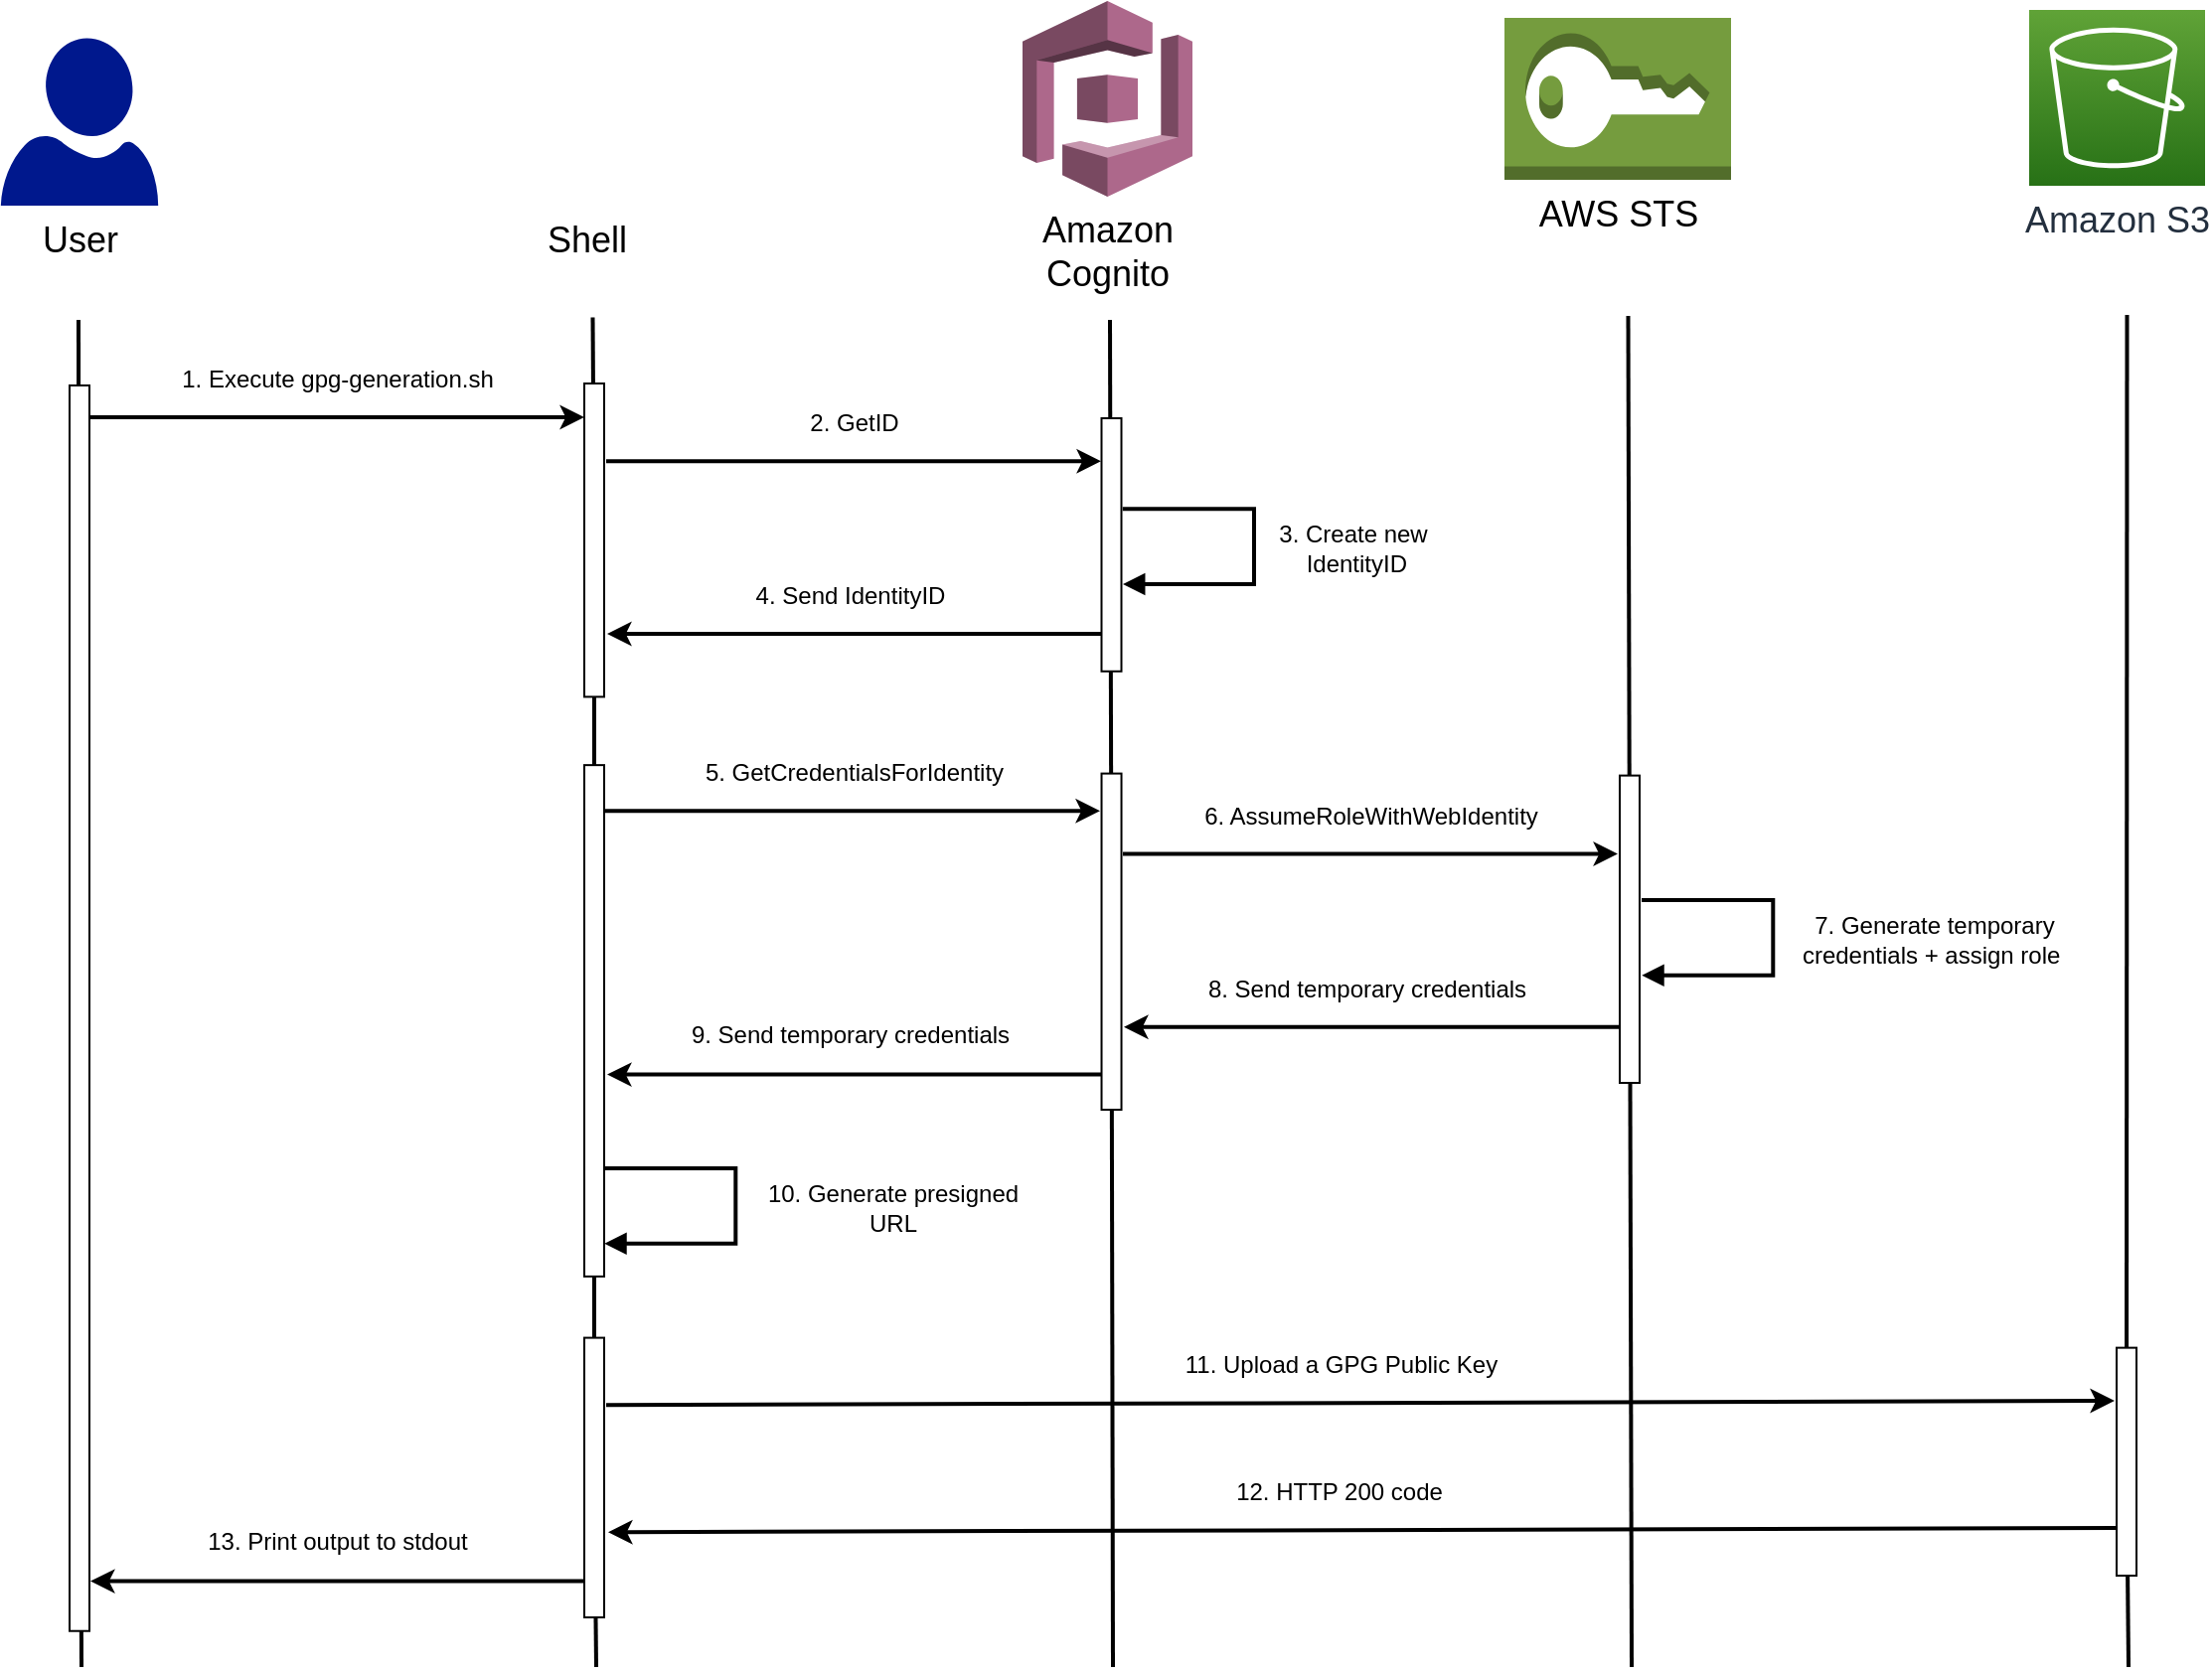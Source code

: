 <mxfile version="21.3.4">
  <diagram id="TBylTus64fqfxu123b60" name="Page-1">
    <mxGraphModel dx="1242" dy="747" grid="1" gridSize="10" guides="1" tooltips="1" connect="1" arrows="1" fold="1" page="1" pageScale="1" pageWidth="827" pageHeight="1169" math="0" shadow="0">
      <root>
        <mxCell id="0" />
        <mxCell id="1" parent="0" />
        <mxCell id="h6HrE7nHWte762xZoorV-7" value="&lt;font style=&quot;font-size: 18px;&quot;&gt;Amazon &lt;br&gt;Cognito&lt;/font&gt;" style="outlineConnect=0;dashed=0;verticalLabelPosition=bottom;verticalAlign=top;align=center;html=1;shape=mxgraph.aws3.cognito;fillColor=#AD688B;gradientColor=none;" parent="1" vertex="1">
          <mxGeometry x="583.5" y="121.5" width="85.5" height="98.5" as="geometry" />
        </mxCell>
        <mxCell id="h6HrE7nHWte762xZoorV-8" value="&lt;font style=&quot;font-size: 18px;&quot;&gt;AWS STS&lt;/font&gt;" style="outlineConnect=0;dashed=0;verticalLabelPosition=bottom;verticalAlign=top;align=center;html=1;shape=mxgraph.aws3.sts;fillColor=#759C3E;gradientColor=none;" parent="1" vertex="1">
          <mxGeometry x="825.99" y="130" width="114.01" height="81.5" as="geometry" />
        </mxCell>
        <mxCell id="h6HrE7nHWte762xZoorV-14" value="" style="endArrow=none;html=1;rounded=0;fontSize=20;strokeWidth=2;startArrow=none;" parent="1" source="h6HrE7nHWte762xZoorV-18" edge="1">
          <mxGeometry width="50" height="50" relative="1" as="geometry">
            <mxPoint x="110" y="792" as="sourcePoint" />
            <mxPoint x="108.5" y="282" as="targetPoint" />
          </mxGeometry>
        </mxCell>
        <mxCell id="h6HrE7nHWte762xZoorV-15" value="" style="endArrow=none;html=1;rounded=0;fontSize=20;strokeWidth=2;startArrow=none;" parent="1" source="h6HrE7nHWte762xZoorV-21" edge="1">
          <mxGeometry width="50" height="50" relative="1" as="geometry">
            <mxPoint x="368.75" y="790.75" as="sourcePoint" />
            <mxPoint x="367.25" y="280.75" as="targetPoint" />
          </mxGeometry>
        </mxCell>
        <mxCell id="h6HrE7nHWte762xZoorV-16" value="" style="endArrow=none;html=1;rounded=0;fontSize=20;strokeWidth=2;startArrow=none;" parent="1" source="h6HrE7nHWte762xZoorV-39" edge="1">
          <mxGeometry width="50" height="50" relative="1" as="geometry">
            <mxPoint x="629" y="792" as="sourcePoint" />
            <mxPoint x="627.5" y="282" as="targetPoint" />
          </mxGeometry>
        </mxCell>
        <mxCell id="h6HrE7nHWte762xZoorV-17" value="" style="endArrow=none;html=1;rounded=0;fontSize=20;strokeWidth=2;" parent="1" edge="1">
          <mxGeometry width="50" height="50" relative="1" as="geometry">
            <mxPoint x="890" y="960" as="sourcePoint" />
            <mxPoint x="888.25" y="280" as="targetPoint" />
          </mxGeometry>
        </mxCell>
        <mxCell id="h6HrE7nHWte762xZoorV-18" value="" style="rounded=0;whiteSpace=wrap;html=1;fontSize=20;rotation=90;" parent="1" vertex="1">
          <mxGeometry x="-204.43" y="623.43" width="626.87" height="10" as="geometry" />
        </mxCell>
        <mxCell id="h6HrE7nHWte762xZoorV-19" value="" style="endArrow=none;html=1;rounded=0;fontSize=20;strokeWidth=2;" parent="1" target="h6HrE7nHWte762xZoorV-18" edge="1">
          <mxGeometry width="50" height="50" relative="1" as="geometry">
            <mxPoint x="110" y="960" as="sourcePoint" />
            <mxPoint x="108.5" y="282" as="targetPoint" />
          </mxGeometry>
        </mxCell>
        <mxCell id="h6HrE7nHWte762xZoorV-20" value="" style="endArrow=classic;html=1;rounded=0;strokeWidth=2;fontSize=20;" parent="1" edge="1">
          <mxGeometry width="50" height="50" relative="1" as="geometry">
            <mxPoint x="114" y="331" as="sourcePoint" />
            <mxPoint x="363" y="331" as="targetPoint" />
          </mxGeometry>
        </mxCell>
        <mxCell id="h6HrE7nHWte762xZoorV-21" value="" style="rounded=0;whiteSpace=wrap;html=1;fontSize=20;rotation=90;" parent="1" vertex="1">
          <mxGeometry x="289.15" y="387.86" width="157.69" height="10" as="geometry" />
        </mxCell>
        <mxCell id="h6HrE7nHWte762xZoorV-24" value="" style="endArrow=none;html=1;rounded=0;fontSize=20;strokeWidth=2;startArrow=none;" parent="1" source="h6HrE7nHWte762xZoorV-77" target="h6HrE7nHWte762xZoorV-21" edge="1">
          <mxGeometry width="50" height="50" relative="1" as="geometry">
            <mxPoint x="369" y="890" as="sourcePoint" />
            <mxPoint x="367.25" y="280.75" as="targetPoint" />
          </mxGeometry>
        </mxCell>
        <mxCell id="h6HrE7nHWte762xZoorV-26" value="1. Execute gpg-generation.sh" style="text;html=1;strokeColor=none;fillColor=none;align=center;verticalAlign=middle;whiteSpace=wrap;rounded=0;fontSize=12;" parent="1" vertex="1">
          <mxGeometry x="156" y="297" width="166" height="30" as="geometry" />
        </mxCell>
        <mxCell id="h6HrE7nHWte762xZoorV-29" value="2. GetID" style="text;html=1;strokeColor=none;fillColor=none;align=center;verticalAlign=middle;whiteSpace=wrap;rounded=0;fontSize=12;" parent="1" vertex="1">
          <mxGeometry x="416" y="319" width="166" height="30" as="geometry" />
        </mxCell>
        <mxCell id="h6HrE7nHWte762xZoorV-33" value="" style="edgeStyle=orthogonalEdgeStyle;html=1;align=left;spacingLeft=2;endArrow=block;rounded=0;strokeWidth=2;fontSize=12;" parent="1" edge="1">
          <mxGeometry x="0.467" y="26" relative="1" as="geometry">
            <mxPoint x="633.87" y="377.13" as="sourcePoint" />
            <Array as="points">
              <mxPoint x="700" y="377" />
              <mxPoint x="700" y="415" />
              <mxPoint x="639" y="415" />
            </Array>
            <mxPoint x="634" y="415" as="targetPoint" />
            <mxPoint as="offset" />
          </mxGeometry>
        </mxCell>
        <mxCell id="h6HrE7nHWte762xZoorV-34" value="" style="rounded=0;whiteSpace=wrap;html=1;fontSize=20;rotation=90;" parent="1" vertex="1">
          <mxGeometry x="564.56" y="390.19" width="127.38" height="10" as="geometry" />
        </mxCell>
        <mxCell id="h6HrE7nHWte762xZoorV-35" value="" style="endArrow=classic;html=1;rounded=0;strokeWidth=2;fontSize=20;" parent="1" edge="1">
          <mxGeometry width="50" height="50" relative="1" as="geometry">
            <mxPoint x="374" y="353.13" as="sourcePoint" />
            <mxPoint x="623" y="353.13" as="targetPoint" />
          </mxGeometry>
        </mxCell>
        <mxCell id="h6HrE7nHWte762xZoorV-36" value="3. Create new&lt;br&gt;&amp;nbsp;IdentityID" style="text;html=1;strokeColor=none;fillColor=none;align=center;verticalAlign=middle;whiteSpace=wrap;rounded=0;fontSize=12;" parent="1" vertex="1">
          <mxGeometry x="705" y="382.19" width="90" height="30" as="geometry" />
        </mxCell>
        <mxCell id="h6HrE7nHWte762xZoorV-37" value="" style="endArrow=none;html=1;rounded=0;strokeWidth=2;fontSize=20;startArrow=classic;startFill=1;endFill=0;" parent="1" edge="1">
          <mxGeometry width="50" height="50" relative="1" as="geometry">
            <mxPoint x="374.5" y="440" as="sourcePoint" />
            <mxPoint x="623.5" y="440" as="targetPoint" />
          </mxGeometry>
        </mxCell>
        <mxCell id="h6HrE7nHWte762xZoorV-38" value="4. Send IdentityID" style="text;html=1;strokeColor=none;fillColor=none;align=center;verticalAlign=middle;whiteSpace=wrap;rounded=0;fontSize=12;" parent="1" vertex="1">
          <mxGeometry x="414" y="406.19" width="166" height="30" as="geometry" />
        </mxCell>
        <mxCell id="h6HrE7nHWte762xZoorV-39" value="" style="rounded=0;whiteSpace=wrap;html=1;fontSize=20;rotation=90;" parent="1" vertex="1">
          <mxGeometry x="543.65" y="589.92" width="169.23" height="10" as="geometry" />
        </mxCell>
        <mxCell id="h6HrE7nHWte762xZoorV-40" value="" style="endArrow=none;html=1;rounded=0;fontSize=20;strokeWidth=2;" parent="1" target="h6HrE7nHWte762xZoorV-39" edge="1">
          <mxGeometry width="50" height="50" relative="1" as="geometry">
            <mxPoint x="629" y="960" as="sourcePoint" />
            <mxPoint x="627.5" y="282" as="targetPoint" />
          </mxGeometry>
        </mxCell>
        <mxCell id="h6HrE7nHWte762xZoorV-41" value="5. GetCredentialsForIdentity" style="text;html=1;strokeColor=none;fillColor=none;align=center;verticalAlign=middle;whiteSpace=wrap;rounded=0;fontSize=12;" parent="1" vertex="1">
          <mxGeometry x="415.5" y="495" width="166" height="30" as="geometry" />
        </mxCell>
        <mxCell id="h6HrE7nHWte762xZoorV-42" value="" style="endArrow=classic;html=1;rounded=0;strokeWidth=2;fontSize=20;" parent="1" edge="1">
          <mxGeometry width="50" height="50" relative="1" as="geometry">
            <mxPoint x="373.5" y="529.13" as="sourcePoint" />
            <mxPoint x="622.5" y="529.13" as="targetPoint" />
          </mxGeometry>
        </mxCell>
        <mxCell id="h6HrE7nHWte762xZoorV-43" value="" style="rounded=0;whiteSpace=wrap;html=1;fontSize=20;rotation=90;" parent="1" vertex="1">
          <mxGeometry x="811.65" y="583.66" width="154.69" height="10" as="geometry" />
        </mxCell>
        <mxCell id="h6HrE7nHWte762xZoorV-45" value="6. AssumeRoleWithWebIdentity" style="text;html=1;strokeColor=none;fillColor=none;align=center;verticalAlign=middle;whiteSpace=wrap;rounded=0;fontSize=12;" parent="1" vertex="1">
          <mxGeometry x="672" y="516.65" width="174" height="30" as="geometry" />
        </mxCell>
        <mxCell id="h6HrE7nHWte762xZoorV-46" value="" style="endArrow=classic;html=1;rounded=0;strokeWidth=2;fontSize=20;" parent="1" edge="1">
          <mxGeometry width="50" height="50" relative="1" as="geometry">
            <mxPoint x="634" y="550.78" as="sourcePoint" />
            <mxPoint x="883" y="550.78" as="targetPoint" />
          </mxGeometry>
        </mxCell>
        <mxCell id="h6HrE7nHWte762xZoorV-47" value="" style="edgeStyle=orthogonalEdgeStyle;html=1;align=left;spacingLeft=2;endArrow=block;rounded=0;strokeWidth=2;fontSize=12;" parent="1" edge="1">
          <mxGeometry x="0.467" y="26" relative="1" as="geometry">
            <mxPoint x="895.0" y="574.02" as="sourcePoint" />
            <Array as="points">
              <mxPoint x="961.13" y="573.89" />
              <mxPoint x="961.13" y="611.89" />
              <mxPoint x="900.13" y="611.89" />
            </Array>
            <mxPoint x="895.13" y="611.89" as="targetPoint" />
            <mxPoint as="offset" />
          </mxGeometry>
        </mxCell>
        <mxCell id="h6HrE7nHWte762xZoorV-48" value="7. Generate temporary credentials + assign role&amp;nbsp;" style="text;html=1;strokeColor=none;fillColor=none;align=center;verticalAlign=middle;whiteSpace=wrap;rounded=0;fontSize=12;" parent="1" vertex="1">
          <mxGeometry x="966.13" y="579.08" width="152.87" height="30" as="geometry" />
        </mxCell>
        <mxCell id="h6HrE7nHWte762xZoorV-49" value="" style="endArrow=none;html=1;rounded=0;strokeWidth=2;fontSize=20;startArrow=classic;startFill=1;endFill=0;" parent="1" edge="1">
          <mxGeometry width="50" height="50" relative="1" as="geometry">
            <mxPoint x="634.5" y="637.89" as="sourcePoint" />
            <mxPoint x="883.5" y="637.89" as="targetPoint" />
          </mxGeometry>
        </mxCell>
        <mxCell id="h6HrE7nHWte762xZoorV-50" value="8. Send temporary credentials" style="text;html=1;strokeColor=none;fillColor=none;align=center;verticalAlign=middle;whiteSpace=wrap;rounded=0;fontSize=12;" parent="1" vertex="1">
          <mxGeometry x="674" y="604.08" width="166" height="30" as="geometry" />
        </mxCell>
        <mxCell id="h6HrE7nHWte762xZoorV-51" value="" style="endArrow=none;html=1;rounded=0;strokeWidth=2;fontSize=20;startArrow=classic;startFill=1;endFill=0;" parent="1" edge="1">
          <mxGeometry width="50" height="50" relative="1" as="geometry">
            <mxPoint x="374.5" y="661.81" as="sourcePoint" />
            <mxPoint x="623.5" y="661.81" as="targetPoint" />
          </mxGeometry>
        </mxCell>
        <mxCell id="h6HrE7nHWte762xZoorV-52" value="9. Send temporary credentials" style="text;html=1;strokeColor=none;fillColor=none;align=center;verticalAlign=middle;whiteSpace=wrap;rounded=0;fontSize=12;" parent="1" vertex="1">
          <mxGeometry x="414" y="627.0" width="166" height="30" as="geometry" />
        </mxCell>
        <mxCell id="h6HrE7nHWte762xZoorV-56" value="" style="endArrow=none;html=1;rounded=0;fontSize=20;strokeWidth=2;startArrow=none;" parent="1" source="h6HrE7nHWte762xZoorV-63" edge="1">
          <mxGeometry width="50" height="50" relative="1" as="geometry">
            <mxPoint x="1139" y="830" as="sourcePoint" />
            <mxPoint x="1139.25" y="279.5" as="targetPoint" />
          </mxGeometry>
        </mxCell>
        <mxCell id="h6HrE7nHWte762xZoorV-57" value="11. Upload a GPG Public Key" style="text;html=1;strokeColor=none;fillColor=none;align=center;verticalAlign=middle;whiteSpace=wrap;rounded=0;fontSize=12;" parent="1" vertex="1">
          <mxGeometry x="661" y="793" width="166" height="30" as="geometry" />
        </mxCell>
        <mxCell id="h6HrE7nHWte762xZoorV-58" value="" style="endArrow=classic;html=1;rounded=0;strokeWidth=2;fontSize=20;" parent="1" edge="1">
          <mxGeometry width="50" height="50" relative="1" as="geometry">
            <mxPoint x="374.0" y="828.13" as="sourcePoint" />
            <mxPoint x="1133" y="826" as="targetPoint" />
          </mxGeometry>
        </mxCell>
        <mxCell id="h6HrE7nHWte762xZoorV-63" value="" style="rounded=0;whiteSpace=wrap;html=1;fontSize=20;rotation=90;" parent="1" vertex="1">
          <mxGeometry x="1081.66" y="851.66" width="114.69" height="10" as="geometry" />
        </mxCell>
        <mxCell id="h6HrE7nHWte762xZoorV-66" value="" style="endArrow=none;html=1;rounded=0;fontSize=20;strokeWidth=2;" parent="1" target="h6HrE7nHWte762xZoorV-63" edge="1">
          <mxGeometry width="50" height="50" relative="1" as="geometry">
            <mxPoint x="1140" y="960" as="sourcePoint" />
            <mxPoint x="1139.25" y="279.5" as="targetPoint" />
          </mxGeometry>
        </mxCell>
        <mxCell id="h6HrE7nHWte762xZoorV-67" value="12. HTTP 200 code" style="text;html=1;strokeColor=none;fillColor=none;align=center;verticalAlign=middle;whiteSpace=wrap;rounded=0;fontSize=12;" parent="1" vertex="1">
          <mxGeometry x="660" y="857" width="166" height="30" as="geometry" />
        </mxCell>
        <mxCell id="h6HrE7nHWte762xZoorV-68" value="" style="endArrow=none;html=1;rounded=0;strokeWidth=2;fontSize=20;startArrow=classic;startFill=1;endFill=0;" parent="1" edge="1">
          <mxGeometry width="50" height="50" relative="1" as="geometry">
            <mxPoint x="375.0" y="892.13" as="sourcePoint" />
            <mxPoint x="1134" y="890" as="targetPoint" />
          </mxGeometry>
        </mxCell>
        <mxCell id="h6HrE7nHWte762xZoorV-69" value="" style="endArrow=none;html=1;rounded=0;strokeWidth=2;fontSize=20;startArrow=classic;startFill=1;endFill=0;" parent="1" edge="1">
          <mxGeometry width="50" height="50" relative="1" as="geometry">
            <mxPoint x="114.5" y="916.81" as="sourcePoint" />
            <mxPoint x="363.5" y="916.81" as="targetPoint" />
          </mxGeometry>
        </mxCell>
        <mxCell id="h6HrE7nHWte762xZoorV-70" value="13. Print output to stdout" style="text;html=1;strokeColor=none;fillColor=none;align=center;verticalAlign=middle;whiteSpace=wrap;rounded=0;fontSize=12;" parent="1" vertex="1">
          <mxGeometry x="156" y="882" width="166" height="30" as="geometry" />
        </mxCell>
        <mxCell id="h6HrE7nHWte762xZoorV-77" value="" style="rounded=0;whiteSpace=wrap;html=1;fontSize=20;rotation=90;" parent="1" vertex="1">
          <mxGeometry x="239.32" y="629.75" width="257.36" height="10" as="geometry" />
        </mxCell>
        <mxCell id="h6HrE7nHWte762xZoorV-78" value="" style="endArrow=none;html=1;rounded=0;fontSize=20;strokeWidth=2;startArrow=none;" parent="1" source="h6HrE7nHWte762xZoorV-79" target="h6HrE7nHWte762xZoorV-77" edge="1">
          <mxGeometry width="50" height="50" relative="1" as="geometry">
            <mxPoint x="369" y="890" as="sourcePoint" />
            <mxPoint x="368.154" y="471.705" as="targetPoint" />
          </mxGeometry>
        </mxCell>
        <mxCell id="h6HrE7nHWte762xZoorV-79" value="" style="rounded=0;whiteSpace=wrap;html=1;fontSize=20;rotation=90;" parent="1" vertex="1">
          <mxGeometry x="297.64" y="859.65" width="140.72" height="10" as="geometry" />
        </mxCell>
        <mxCell id="h6HrE7nHWte762xZoorV-80" value="" style="endArrow=none;html=1;rounded=0;fontSize=20;strokeWidth=2;" parent="1" target="h6HrE7nHWte762xZoorV-79" edge="1">
          <mxGeometry width="50" height="50" relative="1" as="geometry">
            <mxPoint x="369" y="960" as="sourcePoint" />
            <mxPoint x="368.297" y="683.505" as="targetPoint" />
          </mxGeometry>
        </mxCell>
        <mxCell id="h6HrE7nHWte762xZoorV-81" value="" style="edgeStyle=orthogonalEdgeStyle;html=1;align=left;spacingLeft=2;endArrow=block;rounded=0;strokeWidth=2;fontSize=12;" parent="1" edge="1">
          <mxGeometry x="0.467" y="26" relative="1" as="geometry">
            <mxPoint x="373" y="709.02" as="sourcePoint" />
            <Array as="points">
              <mxPoint x="439.13" y="708.89" />
              <mxPoint x="439.13" y="746.89" />
              <mxPoint x="378.13" y="746.89" />
            </Array>
            <mxPoint x="373.13" y="746.89" as="targetPoint" />
            <mxPoint as="offset" />
          </mxGeometry>
        </mxCell>
        <mxCell id="h6HrE7nHWte762xZoorV-82" value="10. Generate presigned URL" style="text;html=1;strokeColor=none;fillColor=none;align=center;verticalAlign=middle;whiteSpace=wrap;rounded=0;fontSize=12;" parent="1" vertex="1">
          <mxGeometry x="442.13" y="714.08" width="152.87" height="30" as="geometry" />
        </mxCell>
        <mxCell id="Mg1U7dCGlL-2HM1MjLGh-1" value="&lt;font style=&quot;font-size: 18px;&quot;&gt;User&lt;/font&gt;" style="sketch=0;aspect=fixed;pointerEvents=1;shadow=0;dashed=0;html=1;strokeColor=none;labelPosition=center;verticalLabelPosition=bottom;verticalAlign=top;align=center;fillColor=#00188D;shape=mxgraph.azure.user" vertex="1" parent="1">
          <mxGeometry x="69.41" y="140.25" width="79.19" height="84.25" as="geometry" />
        </mxCell>
        <mxCell id="Mg1U7dCGlL-2HM1MjLGh-2" value="&lt;font style=&quot;font-size: 18px;&quot;&gt;Shell&lt;/font&gt;" style="shape=image;html=1;verticalAlign=top;verticalLabelPosition=bottom;labelBackgroundColor=#ffffff;imageAspect=0;aspect=fixed;image=https://cdn1.iconfinder.com/data/icons/ionicons-fill-vol-2/512/terminal-128.png" vertex="1" parent="1">
          <mxGeometry x="315" y="126" width="98.5" height="98.5" as="geometry" />
        </mxCell>
        <mxCell id="Mg1U7dCGlL-2HM1MjLGh-3" value="&lt;font style=&quot;font-size: 18px;&quot;&gt;Amazon S3&lt;/font&gt;" style="sketch=0;points=[[0,0,0],[0.25,0,0],[0.5,0,0],[0.75,0,0],[1,0,0],[0,1,0],[0.25,1,0],[0.5,1,0],[0.75,1,0],[1,1,0],[0,0.25,0],[0,0.5,0],[0,0.75,0],[1,0.25,0],[1,0.5,0],[1,0.75,0]];outlineConnect=0;fontColor=#232F3E;gradientColor=#60A337;gradientDirection=north;fillColor=#277116;strokeColor=#ffffff;dashed=0;verticalLabelPosition=bottom;verticalAlign=top;align=center;html=1;fontSize=12;fontStyle=0;aspect=fixed;shape=mxgraph.aws4.resourceIcon;resIcon=mxgraph.aws4.s3;" vertex="1" parent="1">
          <mxGeometry x="1090" y="126" width="88.5" height="88.5" as="geometry" />
        </mxCell>
      </root>
    </mxGraphModel>
  </diagram>
</mxfile>
